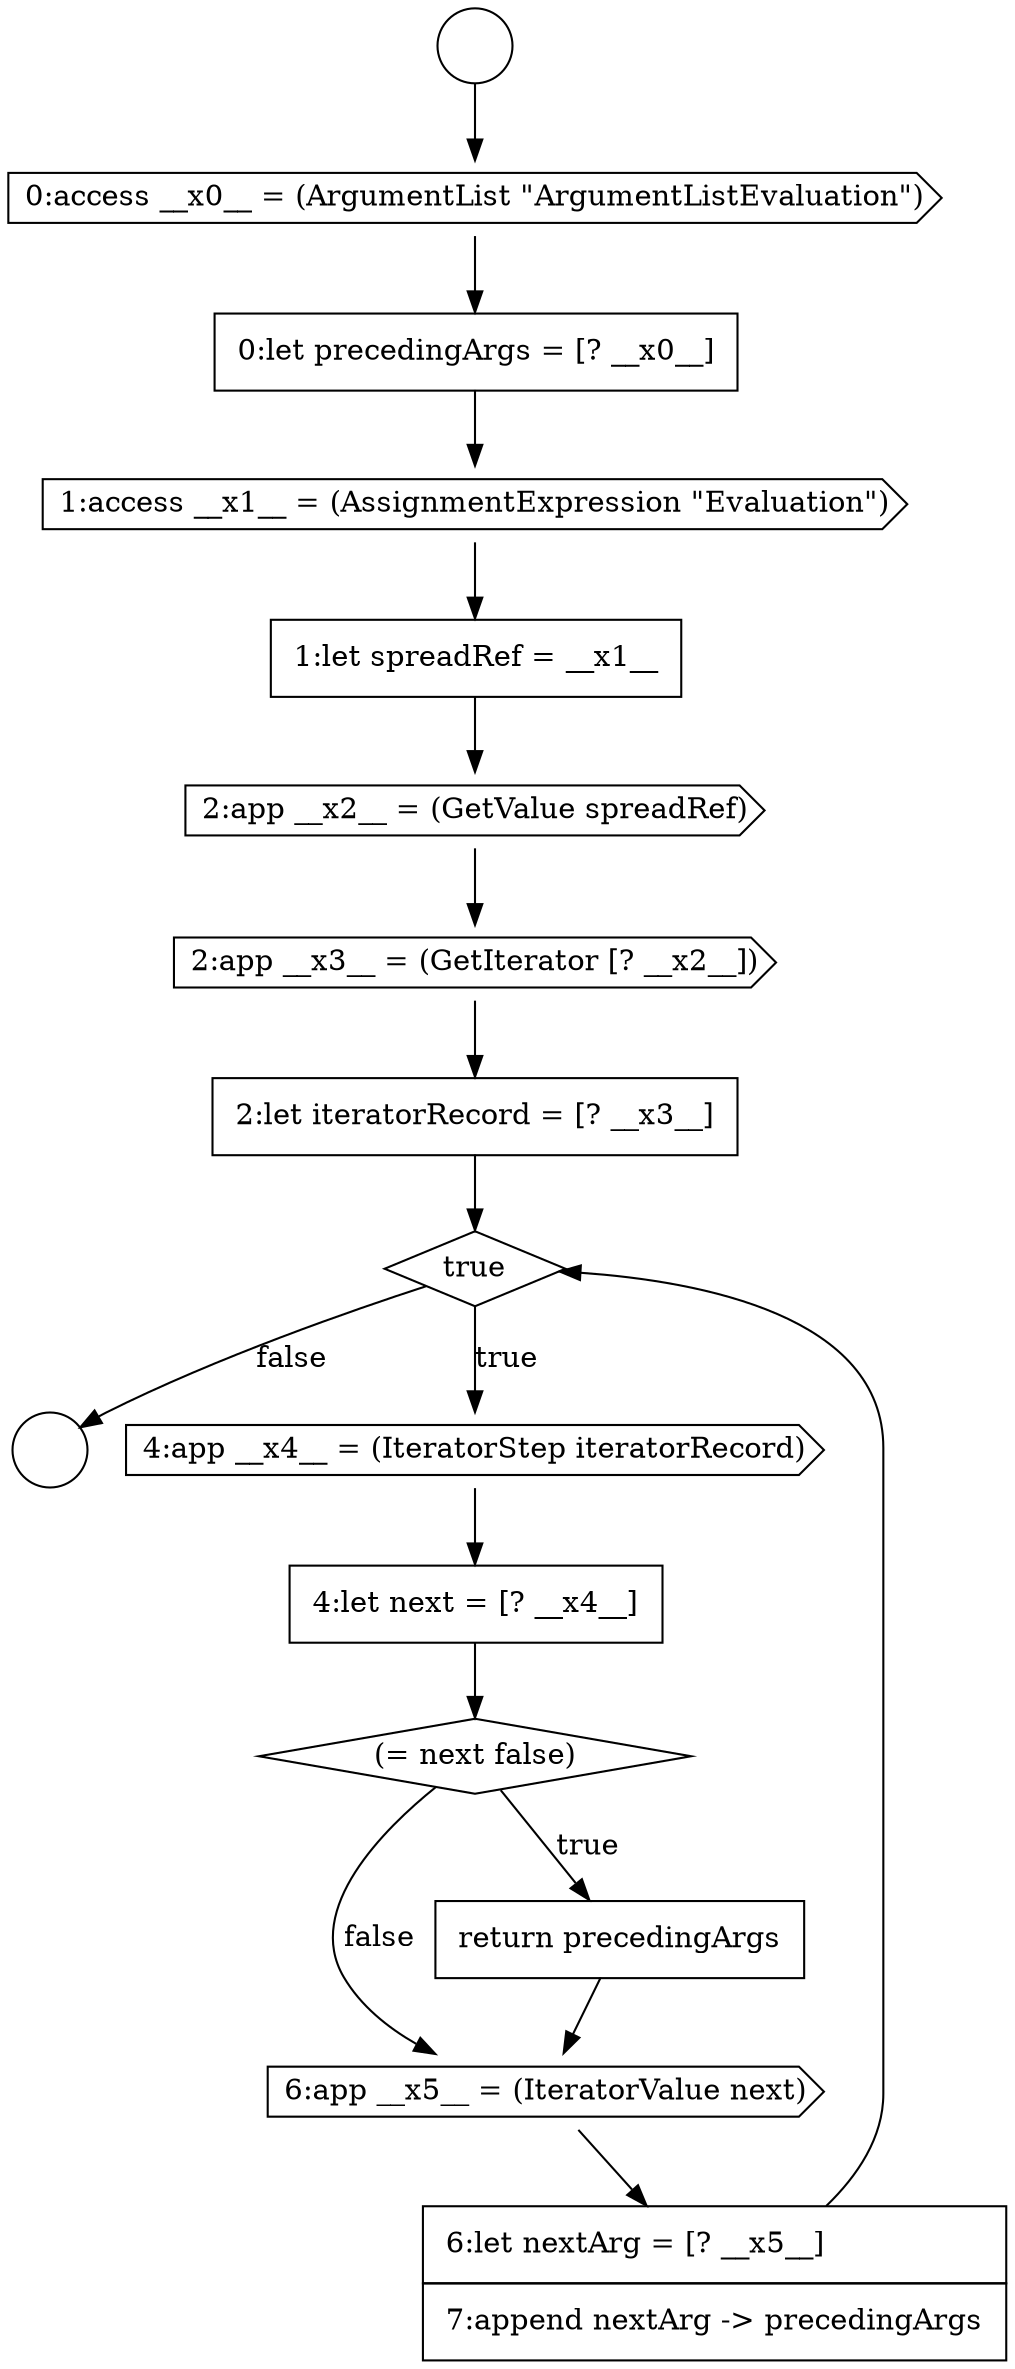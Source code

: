 digraph {
  node4747 [shape=none, margin=0, label=<<font color="black">
    <table border="0" cellborder="1" cellspacing="0" cellpadding="10">
      <tr><td align="left">1:let spreadRef = __x1__</td></tr>
    </table>
  </font>> color="black" fillcolor="white" style=filled]
  node4743 [shape=circle label=" " color="black" fillcolor="white" style=filled]
  node4756 [shape=cds, label=<<font color="black">6:app __x5__ = (IteratorValue next)</font>> color="black" fillcolor="white" style=filled]
  node4751 [shape=diamond, label=<<font color="black">true</font>> color="black" fillcolor="white" style=filled]
  node4753 [shape=none, margin=0, label=<<font color="black">
    <table border="0" cellborder="1" cellspacing="0" cellpadding="10">
      <tr><td align="left">4:let next = [? __x4__]</td></tr>
    </table>
  </font>> color="black" fillcolor="white" style=filled]
  node4748 [shape=cds, label=<<font color="black">2:app __x2__ = (GetValue spreadRef)</font>> color="black" fillcolor="white" style=filled]
  node4745 [shape=none, margin=0, label=<<font color="black">
    <table border="0" cellborder="1" cellspacing="0" cellpadding="10">
      <tr><td align="left">0:let precedingArgs = [? __x0__]</td></tr>
    </table>
  </font>> color="black" fillcolor="white" style=filled]
  node4755 [shape=none, margin=0, label=<<font color="black">
    <table border="0" cellborder="1" cellspacing="0" cellpadding="10">
      <tr><td align="left">return precedingArgs</td></tr>
    </table>
  </font>> color="black" fillcolor="white" style=filled]
  node4757 [shape=none, margin=0, label=<<font color="black">
    <table border="0" cellborder="1" cellspacing="0" cellpadding="10">
      <tr><td align="left">6:let nextArg = [? __x5__]</td></tr>
      <tr><td align="left">7:append nextArg -&gt; precedingArgs</td></tr>
    </table>
  </font>> color="black" fillcolor="white" style=filled]
  node4746 [shape=cds, label=<<font color="black">1:access __x1__ = (AssignmentExpression &quot;Evaluation&quot;)</font>> color="black" fillcolor="white" style=filled]
  node4750 [shape=none, margin=0, label=<<font color="black">
    <table border="0" cellborder="1" cellspacing="0" cellpadding="10">
      <tr><td align="left">2:let iteratorRecord = [? __x3__]</td></tr>
    </table>
  </font>> color="black" fillcolor="white" style=filled]
  node4744 [shape=cds, label=<<font color="black">0:access __x0__ = (ArgumentList &quot;ArgumentListEvaluation&quot;)</font>> color="black" fillcolor="white" style=filled]
  node4749 [shape=cds, label=<<font color="black">2:app __x3__ = (GetIterator [? __x2__])</font>> color="black" fillcolor="white" style=filled]
  node4754 [shape=diamond, label=<<font color="black">(= next false)</font>> color="black" fillcolor="white" style=filled]
  node4752 [shape=cds, label=<<font color="black">4:app __x4__ = (IteratorStep iteratorRecord)</font>> color="black" fillcolor="white" style=filled]
  node4742 [shape=circle label=" " color="black" fillcolor="white" style=filled]
  node4752 -> node4753 [ color="black"]
  node4746 -> node4747 [ color="black"]
  node4745 -> node4746 [ color="black"]
  node4748 -> node4749 [ color="black"]
  node4742 -> node4744 [ color="black"]
  node4757 -> node4751 [ color="black"]
  node4747 -> node4748 [ color="black"]
  node4744 -> node4745 [ color="black"]
  node4756 -> node4757 [ color="black"]
  node4754 -> node4755 [label=<<font color="black">true</font>> color="black"]
  node4754 -> node4756 [label=<<font color="black">false</font>> color="black"]
  node4750 -> node4751 [ color="black"]
  node4753 -> node4754 [ color="black"]
  node4749 -> node4750 [ color="black"]
  node4755 -> node4756 [ color="black"]
  node4751 -> node4752 [label=<<font color="black">true</font>> color="black"]
  node4751 -> node4743 [label=<<font color="black">false</font>> color="black"]
}
